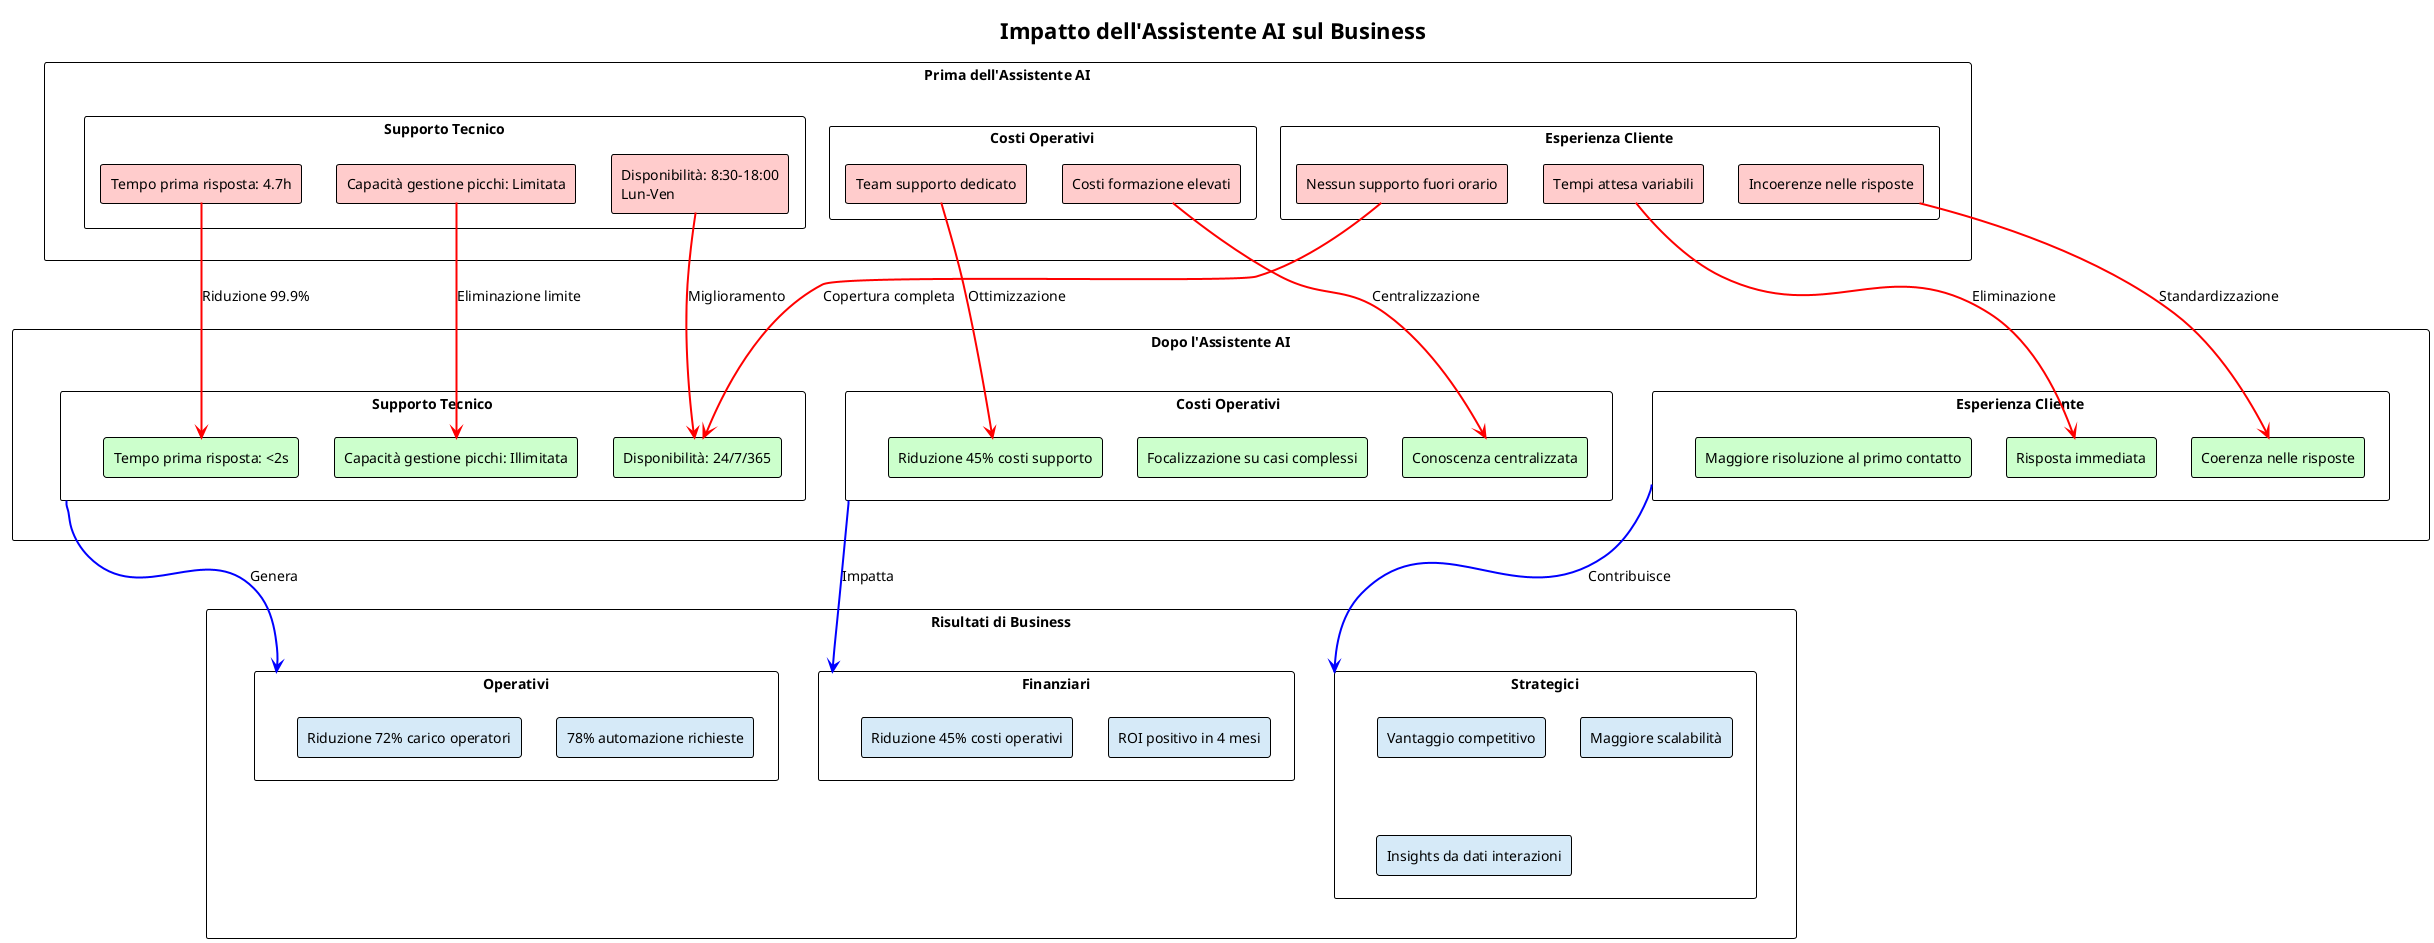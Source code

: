 @startuml Business Impact Analysis

!theme plain
skinparam backgroundColor white
skinparam defaultFontSize 14
skinparam arrowThickness 2

title "Impatto dell'Assistente AI sul Business"

' Start with "Before AI"
rectangle "Prima dell'Assistente AI" as Before {
  rectangle "Supporto Tecnico" as BeforeSupport {
    rectangle "Disponibilità: 8:30-18:00\nLun-Ven" as BeforeAvailability #FFCCCC
    rectangle "Tempo prima risposta: 4.7h" as BeforeResponseTime #FFCCCC
    rectangle "Capacità gestione picchi: Limitata" as BeforePeaks #FFCCCC
  }
  
  rectangle "Costi Operativi" as BeforeCosts {
    rectangle "Team supporto dedicato" as BeforeTeam #FFCCCC
    rectangle "Costi formazione elevati" as BeforeTraining #FFCCCC
  }
  
  rectangle "Esperienza Cliente" as BeforeCX {
    rectangle "Tempi attesa variabili" as BeforeWait #FFCCCC
    rectangle "Incoerenze nelle risposte" as BeforeConsistency #FFCCCC
    rectangle "Nessun supporto fuori orario" as BeforeOffHours #FFCCCC
  }
}

' Define "After AI"
rectangle "Dopo l'Assistente AI" as After {
  rectangle "Supporto Tecnico" as AfterSupport {
    rectangle "Disponibilità: 24/7/365" as AfterAvailability #CCFFCC
    rectangle "Tempo prima risposta: <2s" as AfterResponseTime #CCFFCC
    rectangle "Capacità gestione picchi: Illimitata" as AfterPeaks #CCFFCC
  }
  
  rectangle "Costi Operativi" as AfterCosts {
    rectangle "Riduzione 45% costi supporto" as AfterReduction #CCFFCC
    rectangle "Focalizzazione su casi complessi" as AfterFocus #CCFFCC
    rectangle "Conoscenza centralizzata" as AfterKnowledge #CCFFCC
  }
  
  rectangle "Esperienza Cliente" as AfterCX {
    rectangle "Risposta immediata" as AfterResponse #CCFFCC
    rectangle "Coerenza nelle risposte" as AfterConsistency #CCFFCC
    rectangle "Maggiore risoluzione al primo contatto" as AfterResolution #CCFFCC
  }
}

' Define "Business Results"
rectangle "Risultati di Business" as Results {
  rectangle "Operativi" as OpResults {
    rectangle "78% automazione richieste" as AutomationRate #D6EAF8
    rectangle "Riduzione 72% carico operatori" as WorkloadReduction #D6EAF8
  }
  
  rectangle "Finanziari" as FinResults {
    rectangle "ROI positivo in 4 mesi" as ROI #D6EAF8
    rectangle "Riduzione 45% costi operativi" as CostReduction #D6EAF8
  }
  
  rectangle "Strategici" as StratResults {
    rectangle "Vantaggio competitivo" as Advantage #D6EAF8
    rectangle "Maggiore scalabilità" as Scalability #D6EAF8
    rectangle "Insights da dati interazioni" as Insights #D6EAF8
  }
}

' Create connections
Before -[hidden]right-> After
After -[hidden]right-> Results

BeforeAvailability -[#red]-> AfterAvailability : Miglioramento
BeforeResponseTime -[#red]-> AfterResponseTime : Riduzione 99.9%
BeforePeaks -[#red]-> AfterPeaks : Eliminazione limite

BeforeTeam -[#red]-> AfterReduction : Ottimizzazione
BeforeTraining -[#red]-> AfterKnowledge : Centralizzazione

BeforeWait -[#red]-> AfterResponse : Eliminazione
BeforeConsistency -[#red]-> AfterConsistency : Standardizzazione
BeforeOffHours -[#red]-> AfterAvailability : Copertura completa

AfterSupport -[#blue]-> OpResults : Genera
AfterCosts -[#blue]-> FinResults : Impatta
AfterCX -[#blue]-> StratResults : Contribuisce

@enduml
